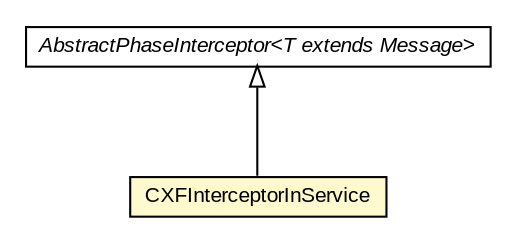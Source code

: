 #!/usr/local/bin/dot
#
# Class diagram 
# Generated by UMLGraph version R5_6-24-gf6e263 (http://www.umlgraph.org/)
#

digraph G {
	edge [fontname="arial",fontsize=10,labelfontname="arial",labelfontsize=10];
	node [fontname="arial",fontsize=10,shape=plaintext];
	nodesep=0.25;
	ranksep=0.5;
	// org.miloss.fgsms.agents.CXFInterceptorInService
	c209586 [label=<<table title="org.miloss.fgsms.agents.CXFInterceptorInService" border="0" cellborder="1" cellspacing="0" cellpadding="2" port="p" bgcolor="lemonChiffon" href="./CXFInterceptorInService.html">
		<tr><td><table border="0" cellspacing="0" cellpadding="1">
<tr><td align="center" balign="center"> CXFInterceptorInService </td></tr>
		</table></td></tr>
		</table>>, URL="./CXFInterceptorInService.html", fontname="arial", fontcolor="black", fontsize=10.0];
	//org.miloss.fgsms.agents.CXFInterceptorInService extends org.apache.cxf.phase.AbstractPhaseInterceptor
	c209883:p -> c209586:p [dir=back,arrowtail=empty];
	// org.apache.cxf.phase.AbstractPhaseInterceptor<T extends org.apache.cxf.message.Message>
	c209883 [label=<<table title="org.apache.cxf.phase.AbstractPhaseInterceptor" border="0" cellborder="1" cellspacing="0" cellpadding="2" port="p" href="http://java.sun.com/j2se/1.4.2/docs/api/org/apache/cxf/phase/AbstractPhaseInterceptor.html">
		<tr><td><table border="0" cellspacing="0" cellpadding="1">
<tr><td align="center" balign="center"><font face="arial italic"> AbstractPhaseInterceptor&lt;T extends Message&gt; </font></td></tr>
		</table></td></tr>
		</table>>, URL="http://java.sun.com/j2se/1.4.2/docs/api/org/apache/cxf/phase/AbstractPhaseInterceptor.html", fontname="arial", fontcolor="black", fontsize=10.0];
}


